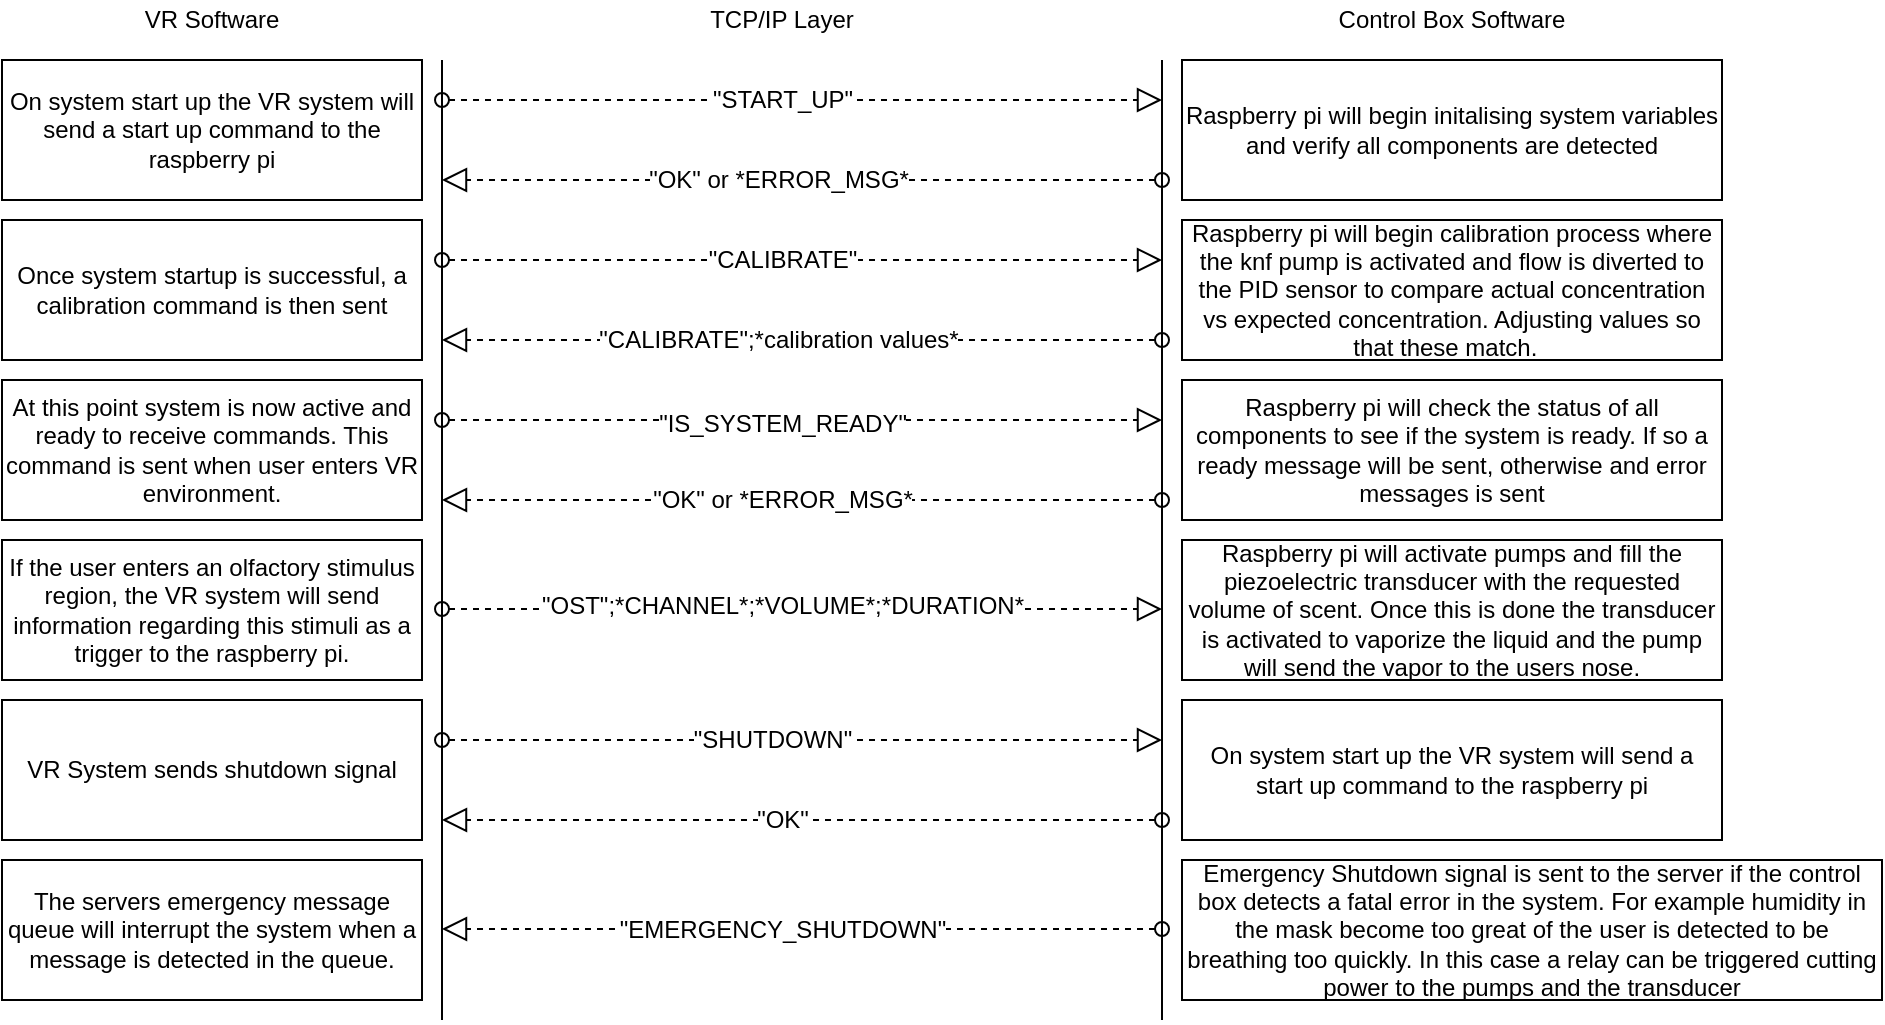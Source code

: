 <mxfile version="12.7.0" type="device"><diagram id="L77Ay_BvjI4ffQKGdYpG" name="Page-1"><mxGraphModel dx="2898" dy="1098" grid="1" gridSize="10" guides="1" tooltips="1" connect="1" arrows="1" fold="1" page="1" pageScale="1" pageWidth="850" pageHeight="1100" math="0" shadow="0"><root><mxCell id="0"/><mxCell id="1" parent="0"/><mxCell id="5Ld5CY8cdtYMXNhx5P0s-43" value="" style="endArrow=none;html=1;" edge="1" parent="1"><mxGeometry width="50" height="50" relative="1" as="geometry"><mxPoint x="200" y="520" as="sourcePoint"/><mxPoint x="200" y="40" as="targetPoint"/></mxGeometry></mxCell><mxCell id="5Ld5CY8cdtYMXNhx5P0s-44" value="" style="endArrow=none;html=1;" edge="1" parent="1"><mxGeometry width="50" height="50" relative="1" as="geometry"><mxPoint x="560" y="520" as="sourcePoint"/><mxPoint x="560" y="40" as="targetPoint"/></mxGeometry></mxCell><mxCell id="5Ld5CY8cdtYMXNhx5P0s-45" value="" style="startArrow=oval;startFill=0;startSize=7;endArrow=block;endFill=0;endSize=10;dashed=1;html=1;" edge="1" parent="1"><mxGeometry width="100" relative="1" as="geometry"><mxPoint x="200" y="60" as="sourcePoint"/><mxPoint x="560" y="60" as="targetPoint"/></mxGeometry></mxCell><mxCell id="5Ld5CY8cdtYMXNhx5P0s-68" value="&quot;START_UP&quot;" style="text;html=1;align=center;verticalAlign=middle;resizable=0;points=[];labelBackgroundColor=#ffffff;" vertex="1" connectable="0" parent="5Ld5CY8cdtYMXNhx5P0s-45"><mxGeometry x="-0.611" relative="1" as="geometry"><mxPoint x="100" as="offset"/></mxGeometry></mxCell><mxCell id="5Ld5CY8cdtYMXNhx5P0s-46" value="On system start up the VR system will send a start up command to the raspberry pi" style="rounded=0;whiteSpace=wrap;html=1;" vertex="1" parent="1"><mxGeometry x="-20" y="40" width="210" height="70" as="geometry"/></mxCell><mxCell id="5Ld5CY8cdtYMXNhx5P0s-49" value="" style="startArrow=oval;startFill=0;startSize=7;endArrow=block;endFill=0;endSize=10;dashed=1;html=1;" edge="1" parent="1"><mxGeometry width="100" relative="1" as="geometry"><mxPoint x="200" y="140" as="sourcePoint"/><mxPoint x="560" y="140" as="targetPoint"/></mxGeometry></mxCell><mxCell id="5Ld5CY8cdtYMXNhx5P0s-83" value="&quot;CALIBRATE&quot;" style="text;html=1;align=center;verticalAlign=middle;resizable=0;points=[];labelBackgroundColor=#ffffff;" vertex="1" connectable="0" parent="5Ld5CY8cdtYMXNhx5P0s-49"><mxGeometry x="-0.056" relative="1" as="geometry"><mxPoint as="offset"/></mxGeometry></mxCell><mxCell id="5Ld5CY8cdtYMXNhx5P0s-50" value="" style="startArrow=oval;startFill=0;startSize=7;endArrow=block;endFill=0;endSize=10;dashed=1;html=1;" edge="1" parent="1"><mxGeometry width="100" relative="1" as="geometry"><mxPoint x="560" y="100" as="sourcePoint"/><mxPoint x="200" y="100" as="targetPoint"/></mxGeometry></mxCell><mxCell id="5Ld5CY8cdtYMXNhx5P0s-69" value="&quot;OK&quot; or *ERROR_MSG*" style="text;html=1;align=center;verticalAlign=middle;resizable=0;points=[];labelBackgroundColor=#ffffff;" vertex="1" connectable="0" parent="5Ld5CY8cdtYMXNhx5P0s-50"><mxGeometry x="0.067" relative="1" as="geometry"><mxPoint as="offset"/></mxGeometry></mxCell><mxCell id="5Ld5CY8cdtYMXNhx5P0s-51" value="" style="startArrow=oval;startFill=0;startSize=7;endArrow=block;endFill=0;endSize=10;dashed=1;html=1;" edge="1" parent="1"><mxGeometry width="100" relative="1" as="geometry"><mxPoint x="560" y="180" as="sourcePoint"/><mxPoint x="200" y="180" as="targetPoint"/></mxGeometry></mxCell><mxCell id="5Ld5CY8cdtYMXNhx5P0s-84" value="&quot;CALIBRATE&quot;;*calibration values*" style="text;html=1;align=center;verticalAlign=middle;resizable=0;points=[];labelBackgroundColor=#ffffff;" vertex="1" connectable="0" parent="5Ld5CY8cdtYMXNhx5P0s-51"><mxGeometry x="0.067" relative="1" as="geometry"><mxPoint as="offset"/></mxGeometry></mxCell><mxCell id="5Ld5CY8cdtYMXNhx5P0s-52" value="Once system startup is successful, a calibration command is then sent" style="rounded=0;whiteSpace=wrap;html=1;" vertex="1" parent="1"><mxGeometry x="-20" y="120" width="210" height="70" as="geometry"/></mxCell><mxCell id="5Ld5CY8cdtYMXNhx5P0s-53" value="At this point system is now active and ready to receive commands. This command is sent when user enters VR environment." style="rounded=0;whiteSpace=wrap;html=1;" vertex="1" parent="1"><mxGeometry x="-20" y="200" width="210" height="70" as="geometry"/></mxCell><mxCell id="5Ld5CY8cdtYMXNhx5P0s-54" value="On system start up the VR system will send a start up command to the raspberry pi" style="rounded=0;whiteSpace=wrap;html=1;" vertex="1" parent="1"><mxGeometry x="70" y="280" width="120" height="70" as="geometry"/></mxCell><mxCell id="5Ld5CY8cdtYMXNhx5P0s-55" value="VR System sends shutdown signal" style="rounded=0;whiteSpace=wrap;html=1;" vertex="1" parent="1"><mxGeometry x="-20" y="360" width="210" height="70" as="geometry"/></mxCell><mxCell id="5Ld5CY8cdtYMXNhx5P0s-56" value="The servers emergency message queue will interrupt the system when a message is detected in the queue." style="rounded=0;whiteSpace=wrap;html=1;" vertex="1" parent="1"><mxGeometry x="-20" y="440" width="210" height="70" as="geometry"/></mxCell><mxCell id="5Ld5CY8cdtYMXNhx5P0s-58" value="" style="startArrow=oval;startFill=0;startSize=7;endArrow=block;endFill=0;endSize=10;dashed=1;html=1;" edge="1" parent="1"><mxGeometry width="100" relative="1" as="geometry"><mxPoint x="200" y="220" as="sourcePoint"/><mxPoint x="560" y="220" as="targetPoint"/></mxGeometry></mxCell><mxCell id="5Ld5CY8cdtYMXNhx5P0s-87" value="&quot;IS_SYSTEM_READY&quot;" style="text;html=1;align=center;verticalAlign=middle;resizable=0;points=[];labelBackgroundColor=#ffffff;" vertex="1" connectable="0" parent="5Ld5CY8cdtYMXNhx5P0s-58"><mxGeometry x="-0.322" y="-2" relative="1" as="geometry"><mxPoint x="48" as="offset"/></mxGeometry></mxCell><mxCell id="5Ld5CY8cdtYMXNhx5P0s-59" value="" style="startArrow=oval;startFill=0;startSize=7;endArrow=block;endFill=0;endSize=10;dashed=1;html=1;" edge="1" parent="1"><mxGeometry width="100" relative="1" as="geometry"><mxPoint x="560" y="260" as="sourcePoint"/><mxPoint x="200" y="260" as="targetPoint"/></mxGeometry></mxCell><mxCell id="5Ld5CY8cdtYMXNhx5P0s-88" value="&quot;OK&quot; or *ERROR_MSG*" style="text;html=1;align=center;verticalAlign=middle;resizable=0;points=[];labelBackgroundColor=#ffffff;" vertex="1" connectable="0" parent="5Ld5CY8cdtYMXNhx5P0s-59"><mxGeometry x="-0.106" y="2" relative="1" as="geometry"><mxPoint x="-29" y="-2" as="offset"/></mxGeometry></mxCell><mxCell id="5Ld5CY8cdtYMXNhx5P0s-60" value="" style="startArrow=oval;startFill=0;startSize=7;endArrow=block;endFill=0;endSize=10;dashed=1;html=1;" edge="1" parent="1"><mxGeometry width="100" relative="1" as="geometry"><mxPoint x="200" y="314.5" as="sourcePoint"/><mxPoint x="560" y="314.5" as="targetPoint"/></mxGeometry></mxCell><mxCell id="5Ld5CY8cdtYMXNhx5P0s-90" value="&quot;OST&quot;;*CHANNEL*;*VOLUME*;*DURATION*" style="text;html=1;align=center;verticalAlign=middle;resizable=0;points=[];labelBackgroundColor=#ffffff;" vertex="1" connectable="0" parent="5Ld5CY8cdtYMXNhx5P0s-60"><mxGeometry x="-0.133" y="2" relative="1" as="geometry"><mxPoint x="14" as="offset"/></mxGeometry></mxCell><mxCell id="5Ld5CY8cdtYMXNhx5P0s-62" value="" style="startArrow=oval;startFill=0;startSize=7;endArrow=block;endFill=0;endSize=10;dashed=1;html=1;" edge="1" parent="1"><mxGeometry width="100" relative="1" as="geometry"><mxPoint x="200" y="380" as="sourcePoint"/><mxPoint x="560" y="380" as="targetPoint"/></mxGeometry></mxCell><mxCell id="5Ld5CY8cdtYMXNhx5P0s-91" value="&quot;SHUTDOWN&quot;" style="text;html=1;align=center;verticalAlign=middle;resizable=0;points=[];labelBackgroundColor=#ffffff;" vertex="1" connectable="0" parent="5Ld5CY8cdtYMXNhx5P0s-62"><mxGeometry x="-0.083" relative="1" as="geometry"><mxPoint as="offset"/></mxGeometry></mxCell><mxCell id="5Ld5CY8cdtYMXNhx5P0s-63" value="" style="startArrow=oval;startFill=0;startSize=7;endArrow=block;endFill=0;endSize=10;dashed=1;html=1;" edge="1" parent="1"><mxGeometry width="100" relative="1" as="geometry"><mxPoint x="560" y="420" as="sourcePoint"/><mxPoint x="200" y="420" as="targetPoint"/></mxGeometry></mxCell><mxCell id="5Ld5CY8cdtYMXNhx5P0s-94" value="&quot;OK&quot;" style="text;html=1;align=center;verticalAlign=middle;resizable=0;points=[];labelBackgroundColor=#ffffff;" vertex="1" connectable="0" parent="5Ld5CY8cdtYMXNhx5P0s-63"><mxGeometry x="0.056" relative="1" as="geometry"><mxPoint as="offset"/></mxGeometry></mxCell><mxCell id="5Ld5CY8cdtYMXNhx5P0s-65" value="" style="startArrow=oval;startFill=0;startSize=7;endArrow=block;endFill=0;endSize=10;dashed=1;html=1;" edge="1" parent="1"><mxGeometry width="100" relative="1" as="geometry"><mxPoint x="560" y="474.5" as="sourcePoint"/><mxPoint x="200" y="474.5" as="targetPoint"/></mxGeometry></mxCell><mxCell id="5Ld5CY8cdtYMXNhx5P0s-96" value="&quot;EMERGENCY_SHUTDOWN&quot;" style="text;html=1;align=center;verticalAlign=middle;resizable=0;points=[];labelBackgroundColor=#ffffff;" vertex="1" connectable="0" parent="5Ld5CY8cdtYMXNhx5P0s-65"><mxGeometry x="0.256" y="-2" relative="1" as="geometry"><mxPoint x="36" y="2.5" as="offset"/></mxGeometry></mxCell><mxCell id="5Ld5CY8cdtYMXNhx5P0s-70" value="If the user enters an olfactory stimulus region, the VR system will send information regarding this stimuli as a trigger to the raspberry pi." style="rounded=0;whiteSpace=wrap;html=1;" vertex="1" parent="1"><mxGeometry x="-20" y="280" width="210" height="70" as="geometry"/></mxCell><mxCell id="5Ld5CY8cdtYMXNhx5P0s-73" value="Raspberry pi will begin initalising system variables and verify all components are detected" style="rounded=0;whiteSpace=wrap;html=1;" vertex="1" parent="1"><mxGeometry x="570" y="40" width="270" height="70" as="geometry"/></mxCell><mxCell id="5Ld5CY8cdtYMXNhx5P0s-74" value="Raspberry pi will begin calibration process where the knf pump is activated and flow is diverted to the PID sensor to compare actual concentration vs expected concentration. Adjusting values so that these match.&amp;nbsp;&amp;nbsp;" style="rounded=0;whiteSpace=wrap;html=1;" vertex="1" parent="1"><mxGeometry x="570" y="120" width="270" height="70" as="geometry"/></mxCell><mxCell id="5Ld5CY8cdtYMXNhx5P0s-75" value="Raspberry pi will check the status of all components to see if the system is ready. If so a ready message will be sent, otherwise and error messages is sent" style="rounded=0;whiteSpace=wrap;html=1;" vertex="1" parent="1"><mxGeometry x="570" y="200" width="270" height="70" as="geometry"/></mxCell><mxCell id="5Ld5CY8cdtYMXNhx5P0s-76" value="On system start up the VR system will send a start up command to the raspberry pi" style="rounded=0;whiteSpace=wrap;html=1;" vertex="1" parent="1"><mxGeometry x="570" y="280" width="120" height="70" as="geometry"/></mxCell><mxCell id="5Ld5CY8cdtYMXNhx5P0s-77" value="On system start up the VR system will send a start up command to the raspberry pi" style="rounded=0;whiteSpace=wrap;html=1;" vertex="1" parent="1"><mxGeometry x="570" y="360" width="270" height="70" as="geometry"/></mxCell><mxCell id="5Ld5CY8cdtYMXNhx5P0s-78" value="Emergency Shutdown signal is sent to the server if the control box detects a fatal error in the system. For example humidity in the mask become too great of the user is detected to be breathing too quickly. In this case a relay can be triggered cutting power to the pumps and the transducer" style="rounded=0;whiteSpace=wrap;html=1;" vertex="1" parent="1"><mxGeometry x="570" y="440" width="350" height="70" as="geometry"/></mxCell><mxCell id="5Ld5CY8cdtYMXNhx5P0s-80" value="Raspberry pi will activate pumps and fill the piezoelectric transducer with the requested volume of scent. Once this is done the transducer is activated to vaporize the liquid and the pump will send the vapor to the users nose.&amp;nbsp; &amp;nbsp;" style="rounded=0;whiteSpace=wrap;html=1;" vertex="1" parent="1"><mxGeometry x="570" y="280" width="270" height="70" as="geometry"/></mxCell><mxCell id="5Ld5CY8cdtYMXNhx5P0s-92" value="TCP/IP Layer" style="text;html=1;strokeColor=none;fillColor=none;align=center;verticalAlign=middle;whiteSpace=wrap;rounded=0;" vertex="1" parent="1"><mxGeometry x="310" y="10" width="120" height="20" as="geometry"/></mxCell><mxCell id="5Ld5CY8cdtYMXNhx5P0s-97" value="VR Software" style="text;html=1;strokeColor=none;fillColor=none;align=center;verticalAlign=middle;whiteSpace=wrap;rounded=0;" vertex="1" parent="1"><mxGeometry x="25" y="10" width="120" height="20" as="geometry"/></mxCell><mxCell id="5Ld5CY8cdtYMXNhx5P0s-98" value="Control Box Software" style="text;html=1;strokeColor=none;fillColor=none;align=center;verticalAlign=middle;whiteSpace=wrap;rounded=0;" vertex="1" parent="1"><mxGeometry x="645" y="10" width="120" height="20" as="geometry"/></mxCell></root></mxGraphModel></diagram></mxfile>
